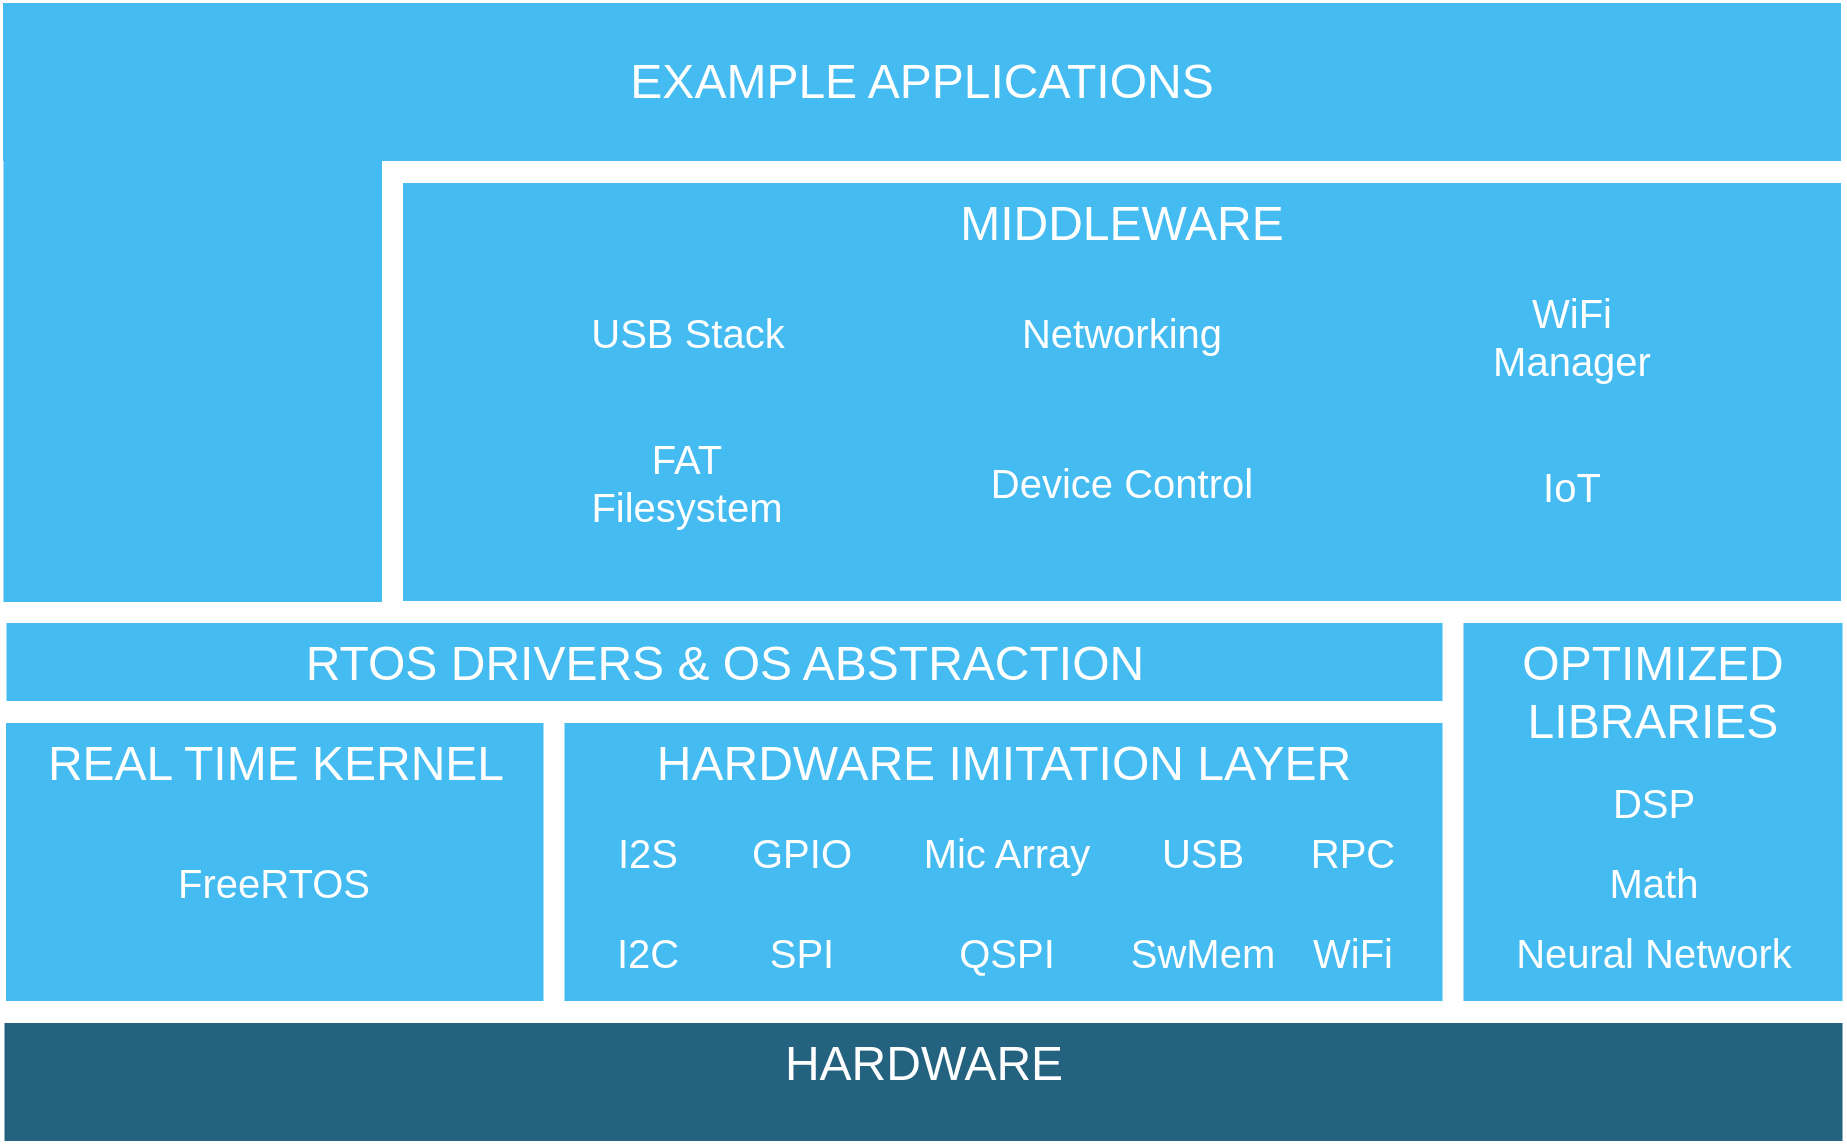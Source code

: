 <?xml version="1.0" encoding="UTF-8"?>
<mxfile version="21.3.2" type="embed">
  <diagram id="OI51ZuOf5320KU-YAGif" name="Page-1">
    <mxGraphModel dx="1306" dy="706" grid="1" gridSize="10" guides="1" tooltips="1" connect="1" arrows="1" fold="1" page="1" pageScale="1" pageWidth="850" pageHeight="1100" math="0" shadow="0">
      <root>
        <mxCell id="0" />
        <mxCell id="1" parent="0" />
        <mxCell id="5_tG-FusjFiMP4VoGnVM-2" value="&lt;font style=&quot;font-size: 24px&quot;&gt;OPTIMIZED LIBRARIES&lt;/font&gt;" style="rounded=0;whiteSpace=wrap;html=1;fontColor=#ffffff;fillColor=#44BBF1;strokeColor=#FFFFFF;verticalAlign=top;" parent="1" vertex="1">
          <mxGeometry x="770.25" y="320" width="190.5" height="190" as="geometry" />
        </mxCell>
        <mxCell id="5_tG-FusjFiMP4VoGnVM-3" value="&lt;font style=&quot;font-size: 24px&quot;&gt;&lt;span style=&quot;font-weight: normal&quot;&gt;EXAMPLE APPLICATIONS&lt;/span&gt;&lt;/font&gt;" style="rounded=0;whiteSpace=wrap;html=1;fontColor=#ffffff;fillColor=#44BBF1;strokeColor=#FFFFFF;fontStyle=1" parent="1" vertex="1">
          <mxGeometry x="40" y="10" width="920" height="80" as="geometry" />
        </mxCell>
        <mxCell id="5_tG-FusjFiMP4VoGnVM-4" value="&lt;font style=&quot;font-size: 24px&quot;&gt;MIDDLEWARE&lt;/font&gt;" style="rounded=0;whiteSpace=wrap;html=1;fontColor=#ffffff;fillColor=#44BBF1;strokeColor=#FFFFFF;verticalAlign=top;" parent="1" vertex="1">
          <mxGeometry x="240" y="100" width="720" height="210" as="geometry" />
        </mxCell>
        <mxCell id="5_tG-FusjFiMP4VoGnVM-5" value="&lt;font style=&quot;font-size: 24px&quot;&gt;HARDWARE IMITATION LAYER&lt;/font&gt;" style="rounded=0;whiteSpace=wrap;html=1;fontColor=#ffffff;fillColor=#44BBF1;strokeColor=#FFFFFF;verticalAlign=top;" parent="1" vertex="1">
          <mxGeometry x="320.75" y="370" width="440" height="140" as="geometry" />
        </mxCell>
        <mxCell id="5_tG-FusjFiMP4VoGnVM-6" value="&lt;font style=&quot;font-size: 20px&quot;&gt;USB Stack&lt;/font&gt;" style="text;html=1;strokeColor=none;fillColor=none;align=center;verticalAlign=middle;whiteSpace=wrap;rounded=0;fontColor=#FFFFFF;" parent="1" vertex="1">
          <mxGeometry x="307.5" y="165" width="150" height="20" as="geometry" />
        </mxCell>
        <mxCell id="5_tG-FusjFiMP4VoGnVM-8" value="&lt;font style=&quot;font-size: 20px&quot; color=&quot;#ffffff&quot;&gt;Networking&lt;/font&gt;" style="text;html=1;strokeColor=none;fillColor=none;align=center;verticalAlign=middle;whiteSpace=wrap;rounded=0;" parent="1" vertex="1">
          <mxGeometry x="525" y="170" width="150" height="10" as="geometry" />
        </mxCell>
        <mxCell id="5_tG-FusjFiMP4VoGnVM-9" value="&lt;font style=&quot;font-size: 20px&quot; color=&quot;#ffffff&quot;&gt;Device Control&lt;/font&gt;" style="text;html=1;strokeColor=none;fillColor=none;align=center;verticalAlign=middle;whiteSpace=wrap;rounded=0;" parent="1" vertex="1">
          <mxGeometry x="525" y="230" width="150" height="40" as="geometry" />
        </mxCell>
        <mxCell id="5_tG-FusjFiMP4VoGnVM-10" value="&lt;font style=&quot;font-size: 20px&quot;&gt;IoT&lt;/font&gt;" style="text;html=1;strokeColor=none;fillColor=none;align=center;verticalAlign=middle;whiteSpace=wrap;rounded=0;fontColor=#FFFFFF;" parent="1" vertex="1">
          <mxGeometry x="780" y="242" width="90" height="20" as="geometry" />
        </mxCell>
        <mxCell id="5_tG-FusjFiMP4VoGnVM-11" value="&lt;font style=&quot;font-size: 20px&quot; color=&quot;#ffffff&quot;&gt;I2S&lt;/font&gt;" style="text;html=1;strokeColor=none;fillColor=none;align=center;verticalAlign=middle;whiteSpace=wrap;rounded=0;" parent="1" vertex="1">
          <mxGeometry x="307.5" y="420" width="110" height="30" as="geometry" />
        </mxCell>
        <mxCell id="5_tG-FusjFiMP4VoGnVM-12" value="&lt;font style=&quot;font-size: 20px&quot; color=&quot;#ffffff&quot;&gt;I2C&lt;/font&gt;" style="text;html=1;strokeColor=none;fillColor=none;align=center;verticalAlign=middle;whiteSpace=wrap;rounded=0;" parent="1" vertex="1">
          <mxGeometry x="307.5" y="470" width="110" height="30" as="geometry" />
        </mxCell>
        <mxCell id="5_tG-FusjFiMP4VoGnVM-13" value="&lt;font style=&quot;font-size: 20px&quot; color=&quot;#ffffff&quot;&gt;GPIO&lt;/font&gt;" style="text;html=1;strokeColor=none;fillColor=none;align=center;verticalAlign=middle;whiteSpace=wrap;rounded=0;" parent="1" vertex="1">
          <mxGeometry x="384.5" y="420" width="110" height="30" as="geometry" />
        </mxCell>
        <mxCell id="5_tG-FusjFiMP4VoGnVM-14" value="&lt;font style=&quot;font-size: 20px&quot; color=&quot;#ffffff&quot;&gt;SPI&lt;/font&gt;" style="text;html=1;strokeColor=none;fillColor=none;align=center;verticalAlign=middle;whiteSpace=wrap;rounded=0;" parent="1" vertex="1">
          <mxGeometry x="384.5" y="470" width="110" height="30" as="geometry" />
        </mxCell>
        <mxCell id="5_tG-FusjFiMP4VoGnVM-15" value="&lt;font style=&quot;font-size: 20px&quot; color=&quot;#ffffff&quot;&gt;QSPI&lt;/font&gt;" style="text;html=1;strokeColor=none;fillColor=none;align=center;verticalAlign=middle;whiteSpace=wrap;rounded=0;" parent="1" vertex="1">
          <mxGeometry x="487.5" y="470" width="109" height="30" as="geometry" />
        </mxCell>
        <mxCell id="5_tG-FusjFiMP4VoGnVM-16" value="&lt;font style=&quot;font-size: 20px&quot; color=&quot;#ffffff&quot;&gt;Mic Array&lt;/font&gt;" style="text;html=1;strokeColor=none;fillColor=none;align=center;verticalAlign=middle;whiteSpace=wrap;rounded=0;" parent="1" vertex="1">
          <mxGeometry x="487.5" y="420" width="109" height="30" as="geometry" />
        </mxCell>
        <mxCell id="5_tG-FusjFiMP4VoGnVM-17" value="&lt;font style=&quot;font-size: 20px&quot;&gt;WiFi&lt;/font&gt;" style="text;html=1;strokeColor=none;fillColor=none;align=center;verticalAlign=middle;whiteSpace=wrap;rounded=0;fontColor=#ffffff;" parent="1" vertex="1">
          <mxGeometry x="661" y="470" width="109" height="30" as="geometry" />
        </mxCell>
        <mxCell id="5_tG-FusjFiMP4VoGnVM-18" value="&lt;font style=&quot;font-size: 20px&quot; color=&quot;#ffffff&quot;&gt;FAT Filesystem&lt;/font&gt;" style="text;html=1;strokeColor=none;fillColor=none;align=center;verticalAlign=middle;whiteSpace=wrap;rounded=0;" parent="1" vertex="1">
          <mxGeometry x="328" y="235" width="109" height="30" as="geometry" />
        </mxCell>
        <mxCell id="5_tG-FusjFiMP4VoGnVM-19" value="&lt;font style=&quot;font-size: 20px&quot;&gt;USB&lt;/font&gt;" style="text;html=1;strokeColor=none;fillColor=none;align=center;verticalAlign=middle;whiteSpace=wrap;rounded=0;fontStyle=0;fontColor=#FFFFFF;" parent="1" vertex="1">
          <mxGeometry x="585.5" y="420" width="109" height="30" as="geometry" />
        </mxCell>
        <mxCell id="5_tG-FusjFiMP4VoGnVM-20" value="&lt;font style=&quot;font-size: 20px&quot;&gt;SwMem&lt;/font&gt;" style="text;html=1;strokeColor=none;fillColor=none;align=center;verticalAlign=middle;whiteSpace=wrap;rounded=0;fontStyle=0;fontColor=#FFFFFF;" parent="1" vertex="1">
          <mxGeometry x="585.5" y="470" width="109" height="30" as="geometry" />
        </mxCell>
        <mxCell id="5_tG-FusjFiMP4VoGnVM-21" value="&lt;font style=&quot;font-size: 20px&quot; color=&quot;#ffffff&quot;&gt;RPC&lt;/font&gt;" style="text;html=1;strokeColor=none;fillColor=none;align=center;verticalAlign=middle;whiteSpace=wrap;rounded=0;" parent="1" vertex="1">
          <mxGeometry x="661" y="420" width="109" height="30" as="geometry" />
        </mxCell>
        <mxCell id="5_tG-FusjFiMP4VoGnVM-22" value="&lt;font style=&quot;font-size: 20px&quot; color=&quot;#ffffff&quot;&gt;Math&lt;/font&gt;" style="text;html=1;strokeColor=none;fillColor=none;align=center;verticalAlign=middle;whiteSpace=wrap;rounded=0;" parent="1" vertex="1">
          <mxGeometry x="790.5" y="440" width="150" height="20" as="geometry" />
        </mxCell>
        <mxCell id="5_tG-FusjFiMP4VoGnVM-23" value="&lt;font style=&quot;font-size: 20px&quot; color=&quot;#ffffff&quot;&gt;DSP&lt;/font&gt;" style="text;html=1;strokeColor=none;fillColor=none;align=center;verticalAlign=middle;whiteSpace=wrap;rounded=0;" parent="1" vertex="1">
          <mxGeometry x="790.75" y="390" width="150" height="40" as="geometry" />
        </mxCell>
        <mxCell id="5_tG-FusjFiMP4VoGnVM-24" value="&lt;font style=&quot;font-size: 20px&quot;&gt;Neural Network&lt;/font&gt;" style="text;html=1;strokeColor=none;fillColor=none;align=center;verticalAlign=middle;whiteSpace=wrap;rounded=0;fontColor=#ffffff;" parent="1" vertex="1">
          <mxGeometry x="790.5" y="480" width="150" height="10" as="geometry" />
        </mxCell>
        <mxCell id="5_tG-FusjFiMP4VoGnVM-25" value="&lt;span style=&quot;font-size: 24px&quot;&gt;REAL TIME KERNEL&lt;/span&gt;" style="rounded=0;whiteSpace=wrap;html=1;fontColor=#ffffff;fillColor=#44BBF1;strokeColor=#FFFFFF;verticalAlign=top;" parent="1" vertex="1">
          <mxGeometry x="41.5" y="370" width="269.75" height="140" as="geometry" />
        </mxCell>
        <mxCell id="5_tG-FusjFiMP4VoGnVM-26" value="&lt;font style=&quot;font-size: 20px&quot; color=&quot;#ffffff&quot;&gt;FreeRTOS&lt;/font&gt;" style="text;html=1;strokeColor=none;fillColor=none;align=center;verticalAlign=middle;whiteSpace=wrap;rounded=0;" parent="1" vertex="1">
          <mxGeometry x="121.37" y="435" width="110" height="30" as="geometry" />
        </mxCell>
        <mxCell id="5_tG-FusjFiMP4VoGnVM-27" value="&lt;span style=&quot;font-size: 24px&quot;&gt;HARDWARE&lt;/span&gt;" style="rounded=0;whiteSpace=wrap;html=1;fontColor=#ffffff;strokeColor=#FFFFFF;verticalAlign=top;fillColor=#246380;" parent="1" vertex="1">
          <mxGeometry x="40.75" y="520" width="920" height="60" as="geometry" />
        </mxCell>
        <mxCell id="5_tG-FusjFiMP4VoGnVM-28" style="edgeStyle=orthogonalEdgeStyle;rounded=0;orthogonalLoop=1;jettySize=auto;html=1;exitX=0.5;exitY=1;exitDx=0;exitDy=0;fontColor=#6B6B6B;" parent="1" source="5_tG-FusjFiMP4VoGnVM-24" target="5_tG-FusjFiMP4VoGnVM-24" edge="1">
          <mxGeometry relative="1" as="geometry" />
        </mxCell>
        <mxCell id="5_tG-FusjFiMP4VoGnVM-29" value="" style="rounded=0;whiteSpace=wrap;html=1;fontColor=#ffffff;fillColor=#44BBF1;fontStyle=1;strokeColor=none;" parent="1" vertex="1">
          <mxGeometry x="40.75" y="70" width="189.25" height="240" as="geometry" />
        </mxCell>
        <mxCell id="5_tG-FusjFiMP4VoGnVM-30" value="&lt;span style=&quot;font-size: 24px&quot;&gt;RTOS DRIVERS &amp;amp; OS ABSTRACTION&lt;/span&gt;" style="rounded=0;whiteSpace=wrap;html=1;fontColor=#ffffff;fillColor=#44BBF1;strokeColor=#FFFFFF;verticalAlign=top;" parent="1" vertex="1">
          <mxGeometry x="41.75" y="320" width="719" height="40" as="geometry" />
        </mxCell>
        <mxCell id="MO5fBwGj0ORgs_ncuv7A-1" value="&lt;font style=&quot;font-size: 20px;&quot;&gt;WiFi Manager&lt;/font&gt;" style="text;html=1;strokeColor=none;fillColor=none;align=center;verticalAlign=middle;whiteSpace=wrap;rounded=0;fontColor=#FFFFFF;" parent="1" vertex="1">
          <mxGeometry x="780" y="167" width="90" height="20" as="geometry" />
        </mxCell>
      </root>
    </mxGraphModel>
  </diagram>
</mxfile>
